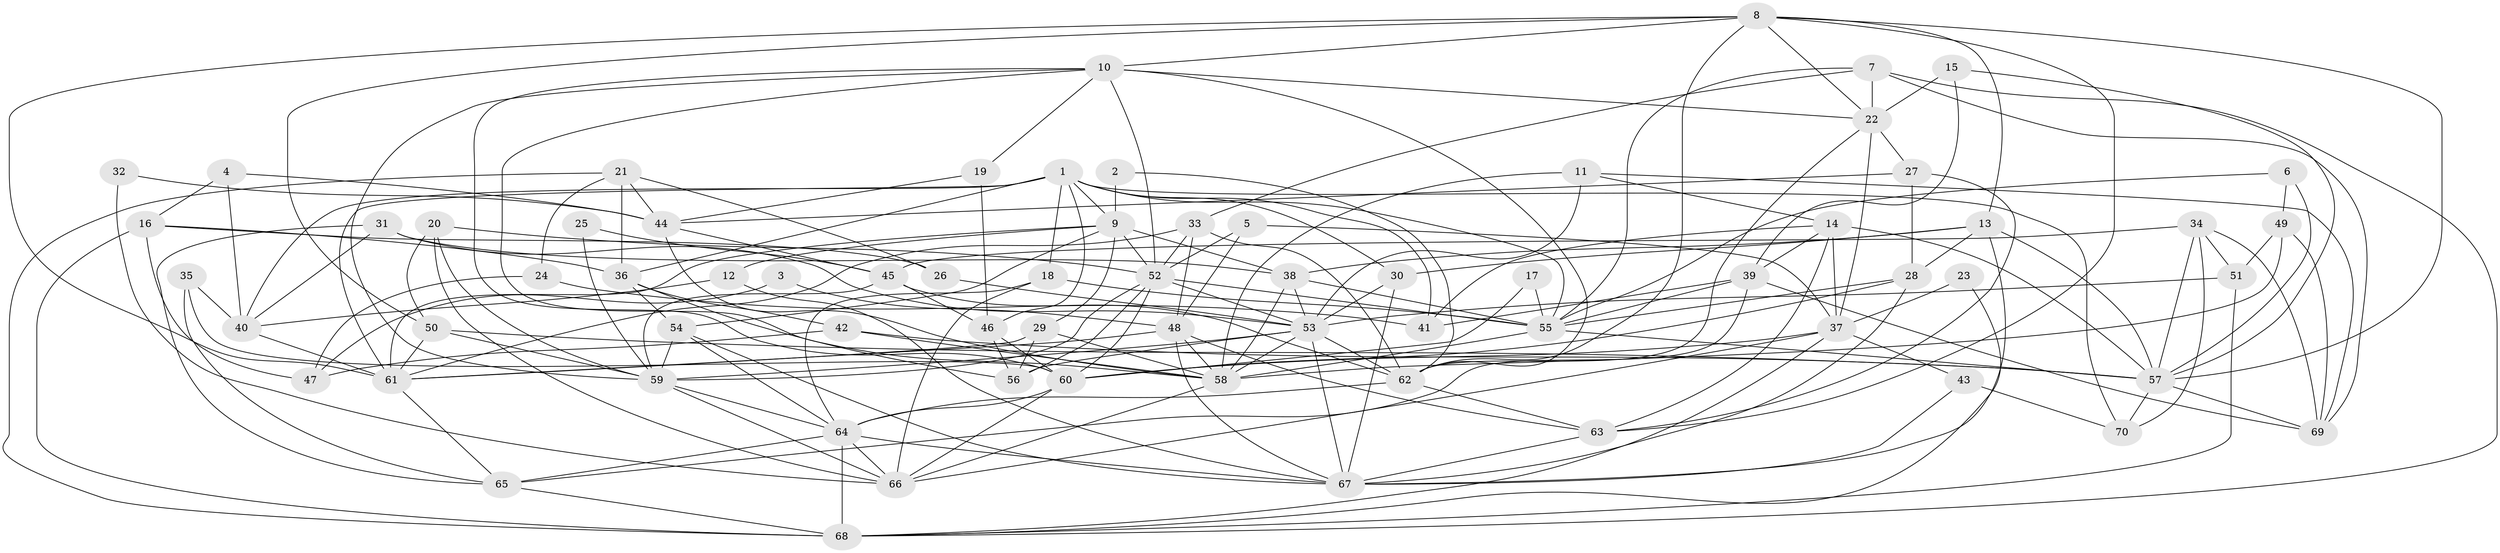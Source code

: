 // original degree distribution, {4: 0.32857142857142857, 5: 0.17142857142857143, 2: 0.10714285714285714, 3: 0.2714285714285714, 7: 0.05714285714285714, 6: 0.05714285714285714, 8: 0.007142857142857143}
// Generated by graph-tools (version 1.1) at 2025/26/03/09/25 03:26:19]
// undirected, 70 vertices, 197 edges
graph export_dot {
graph [start="1"]
  node [color=gray90,style=filled];
  1;
  2;
  3;
  4;
  5;
  6;
  7;
  8;
  9;
  10;
  11;
  12;
  13;
  14;
  15;
  16;
  17;
  18;
  19;
  20;
  21;
  22;
  23;
  24;
  25;
  26;
  27;
  28;
  29;
  30;
  31;
  32;
  33;
  34;
  35;
  36;
  37;
  38;
  39;
  40;
  41;
  42;
  43;
  44;
  45;
  46;
  47;
  48;
  49;
  50;
  51;
  52;
  53;
  54;
  55;
  56;
  57;
  58;
  59;
  60;
  61;
  62;
  63;
  64;
  65;
  66;
  67;
  68;
  69;
  70;
  1 -- 9 [weight=1.0];
  1 -- 18 [weight=1.0];
  1 -- 30 [weight=1.0];
  1 -- 36 [weight=1.0];
  1 -- 40 [weight=1.0];
  1 -- 41 [weight=1.0];
  1 -- 46 [weight=1.0];
  1 -- 55 [weight=1.0];
  1 -- 61 [weight=1.0];
  1 -- 70 [weight=1.0];
  2 -- 9 [weight=1.0];
  2 -- 62 [weight=1.0];
  3 -- 47 [weight=1.0];
  3 -- 48 [weight=1.0];
  4 -- 16 [weight=1.0];
  4 -- 40 [weight=1.0];
  4 -- 44 [weight=1.0];
  5 -- 37 [weight=1.0];
  5 -- 48 [weight=1.0];
  5 -- 52 [weight=1.0];
  6 -- 49 [weight=1.0];
  6 -- 55 [weight=1.0];
  6 -- 57 [weight=2.0];
  7 -- 22 [weight=1.0];
  7 -- 33 [weight=1.0];
  7 -- 55 [weight=1.0];
  7 -- 68 [weight=1.0];
  7 -- 69 [weight=1.0];
  8 -- 10 [weight=1.0];
  8 -- 13 [weight=1.0];
  8 -- 22 [weight=1.0];
  8 -- 50 [weight=1.0];
  8 -- 57 [weight=1.0];
  8 -- 61 [weight=1.0];
  8 -- 62 [weight=1.0];
  8 -- 63 [weight=1.0];
  9 -- 12 [weight=1.0];
  9 -- 29 [weight=1.0];
  9 -- 38 [weight=1.0];
  9 -- 52 [weight=1.0];
  9 -- 54 [weight=1.0];
  9 -- 61 [weight=2.0];
  10 -- 19 [weight=1.0];
  10 -- 22 [weight=1.0];
  10 -- 52 [weight=1.0];
  10 -- 58 [weight=1.0];
  10 -- 59 [weight=1.0];
  10 -- 60 [weight=1.0];
  10 -- 62 [weight=1.0];
  11 -- 14 [weight=1.0];
  11 -- 53 [weight=1.0];
  11 -- 58 [weight=1.0];
  11 -- 69 [weight=1.0];
  12 -- 40 [weight=1.0];
  12 -- 67 [weight=1.0];
  13 -- 28 [weight=1.0];
  13 -- 30 [weight=1.0];
  13 -- 38 [weight=1.0];
  13 -- 57 [weight=1.0];
  13 -- 67 [weight=1.0];
  14 -- 37 [weight=1.0];
  14 -- 39 [weight=1.0];
  14 -- 41 [weight=1.0];
  14 -- 57 [weight=1.0];
  14 -- 63 [weight=1.0];
  15 -- 22 [weight=1.0];
  15 -- 39 [weight=1.0];
  15 -- 57 [weight=1.0];
  16 -- 26 [weight=1.0];
  16 -- 36 [weight=1.0];
  16 -- 47 [weight=1.0];
  16 -- 68 [weight=2.0];
  17 -- 55 [weight=1.0];
  17 -- 60 [weight=1.0];
  18 -- 55 [weight=1.0];
  18 -- 64 [weight=1.0];
  18 -- 66 [weight=1.0];
  19 -- 44 [weight=1.0];
  19 -- 46 [weight=1.0];
  20 -- 50 [weight=1.0];
  20 -- 52 [weight=1.0];
  20 -- 59 [weight=2.0];
  20 -- 66 [weight=1.0];
  21 -- 24 [weight=1.0];
  21 -- 26 [weight=1.0];
  21 -- 36 [weight=1.0];
  21 -- 44 [weight=1.0];
  21 -- 68 [weight=1.0];
  22 -- 27 [weight=1.0];
  22 -- 37 [weight=2.0];
  22 -- 62 [weight=1.0];
  23 -- 37 [weight=1.0];
  23 -- 68 [weight=1.0];
  24 -- 41 [weight=1.0];
  24 -- 47 [weight=1.0];
  25 -- 45 [weight=1.0];
  25 -- 59 [weight=1.0];
  26 -- 53 [weight=1.0];
  27 -- 28 [weight=1.0];
  27 -- 44 [weight=1.0];
  27 -- 63 [weight=1.0];
  28 -- 55 [weight=1.0];
  28 -- 60 [weight=1.0];
  28 -- 67 [weight=1.0];
  29 -- 56 [weight=1.0];
  29 -- 58 [weight=2.0];
  29 -- 61 [weight=1.0];
  30 -- 53 [weight=1.0];
  30 -- 67 [weight=1.0];
  31 -- 38 [weight=1.0];
  31 -- 40 [weight=1.0];
  31 -- 53 [weight=1.0];
  31 -- 65 [weight=1.0];
  32 -- 44 [weight=1.0];
  32 -- 66 [weight=1.0];
  33 -- 48 [weight=1.0];
  33 -- 52 [weight=1.0];
  33 -- 61 [weight=1.0];
  33 -- 62 [weight=1.0];
  34 -- 45 [weight=1.0];
  34 -- 51 [weight=1.0];
  34 -- 57 [weight=1.0];
  34 -- 69 [weight=1.0];
  34 -- 70 [weight=1.0];
  35 -- 40 [weight=1.0];
  35 -- 60 [weight=1.0];
  35 -- 65 [weight=1.0];
  36 -- 42 [weight=1.0];
  36 -- 54 [weight=1.0];
  36 -- 56 [weight=1.0];
  37 -- 43 [weight=1.0];
  37 -- 60 [weight=1.0];
  37 -- 66 [weight=1.0];
  37 -- 68 [weight=1.0];
  38 -- 53 [weight=1.0];
  38 -- 55 [weight=1.0];
  38 -- 58 [weight=1.0];
  39 -- 41 [weight=1.0];
  39 -- 55 [weight=1.0];
  39 -- 65 [weight=1.0];
  39 -- 69 [weight=1.0];
  40 -- 61 [weight=1.0];
  42 -- 47 [weight=1.0];
  42 -- 57 [weight=1.0];
  42 -- 58 [weight=1.0];
  43 -- 67 [weight=1.0];
  43 -- 70 [weight=1.0];
  44 -- 45 [weight=1.0];
  44 -- 58 [weight=2.0];
  45 -- 46 [weight=1.0];
  45 -- 59 [weight=1.0];
  45 -- 62 [weight=1.0];
  46 -- 56 [weight=1.0];
  46 -- 60 [weight=1.0];
  48 -- 58 [weight=1.0];
  48 -- 61 [weight=1.0];
  48 -- 63 [weight=1.0];
  48 -- 67 [weight=1.0];
  49 -- 51 [weight=1.0];
  49 -- 58 [weight=1.0];
  49 -- 69 [weight=1.0];
  50 -- 57 [weight=1.0];
  50 -- 59 [weight=1.0];
  50 -- 61 [weight=1.0];
  51 -- 53 [weight=1.0];
  51 -- 68 [weight=1.0];
  52 -- 53 [weight=1.0];
  52 -- 55 [weight=2.0];
  52 -- 56 [weight=1.0];
  52 -- 59 [weight=1.0];
  52 -- 60 [weight=1.0];
  53 -- 56 [weight=1.0];
  53 -- 58 [weight=1.0];
  53 -- 59 [weight=1.0];
  53 -- 62 [weight=1.0];
  53 -- 67 [weight=1.0];
  54 -- 59 [weight=2.0];
  54 -- 64 [weight=1.0];
  54 -- 67 [weight=1.0];
  55 -- 57 [weight=1.0];
  55 -- 58 [weight=1.0];
  57 -- 69 [weight=1.0];
  57 -- 70 [weight=1.0];
  58 -- 66 [weight=1.0];
  59 -- 64 [weight=1.0];
  59 -- 66 [weight=1.0];
  60 -- 64 [weight=1.0];
  60 -- 66 [weight=1.0];
  61 -- 65 [weight=1.0];
  62 -- 63 [weight=1.0];
  62 -- 64 [weight=2.0];
  63 -- 67 [weight=1.0];
  64 -- 65 [weight=1.0];
  64 -- 66 [weight=1.0];
  64 -- 67 [weight=1.0];
  64 -- 68 [weight=1.0];
  65 -- 68 [weight=1.0];
}

